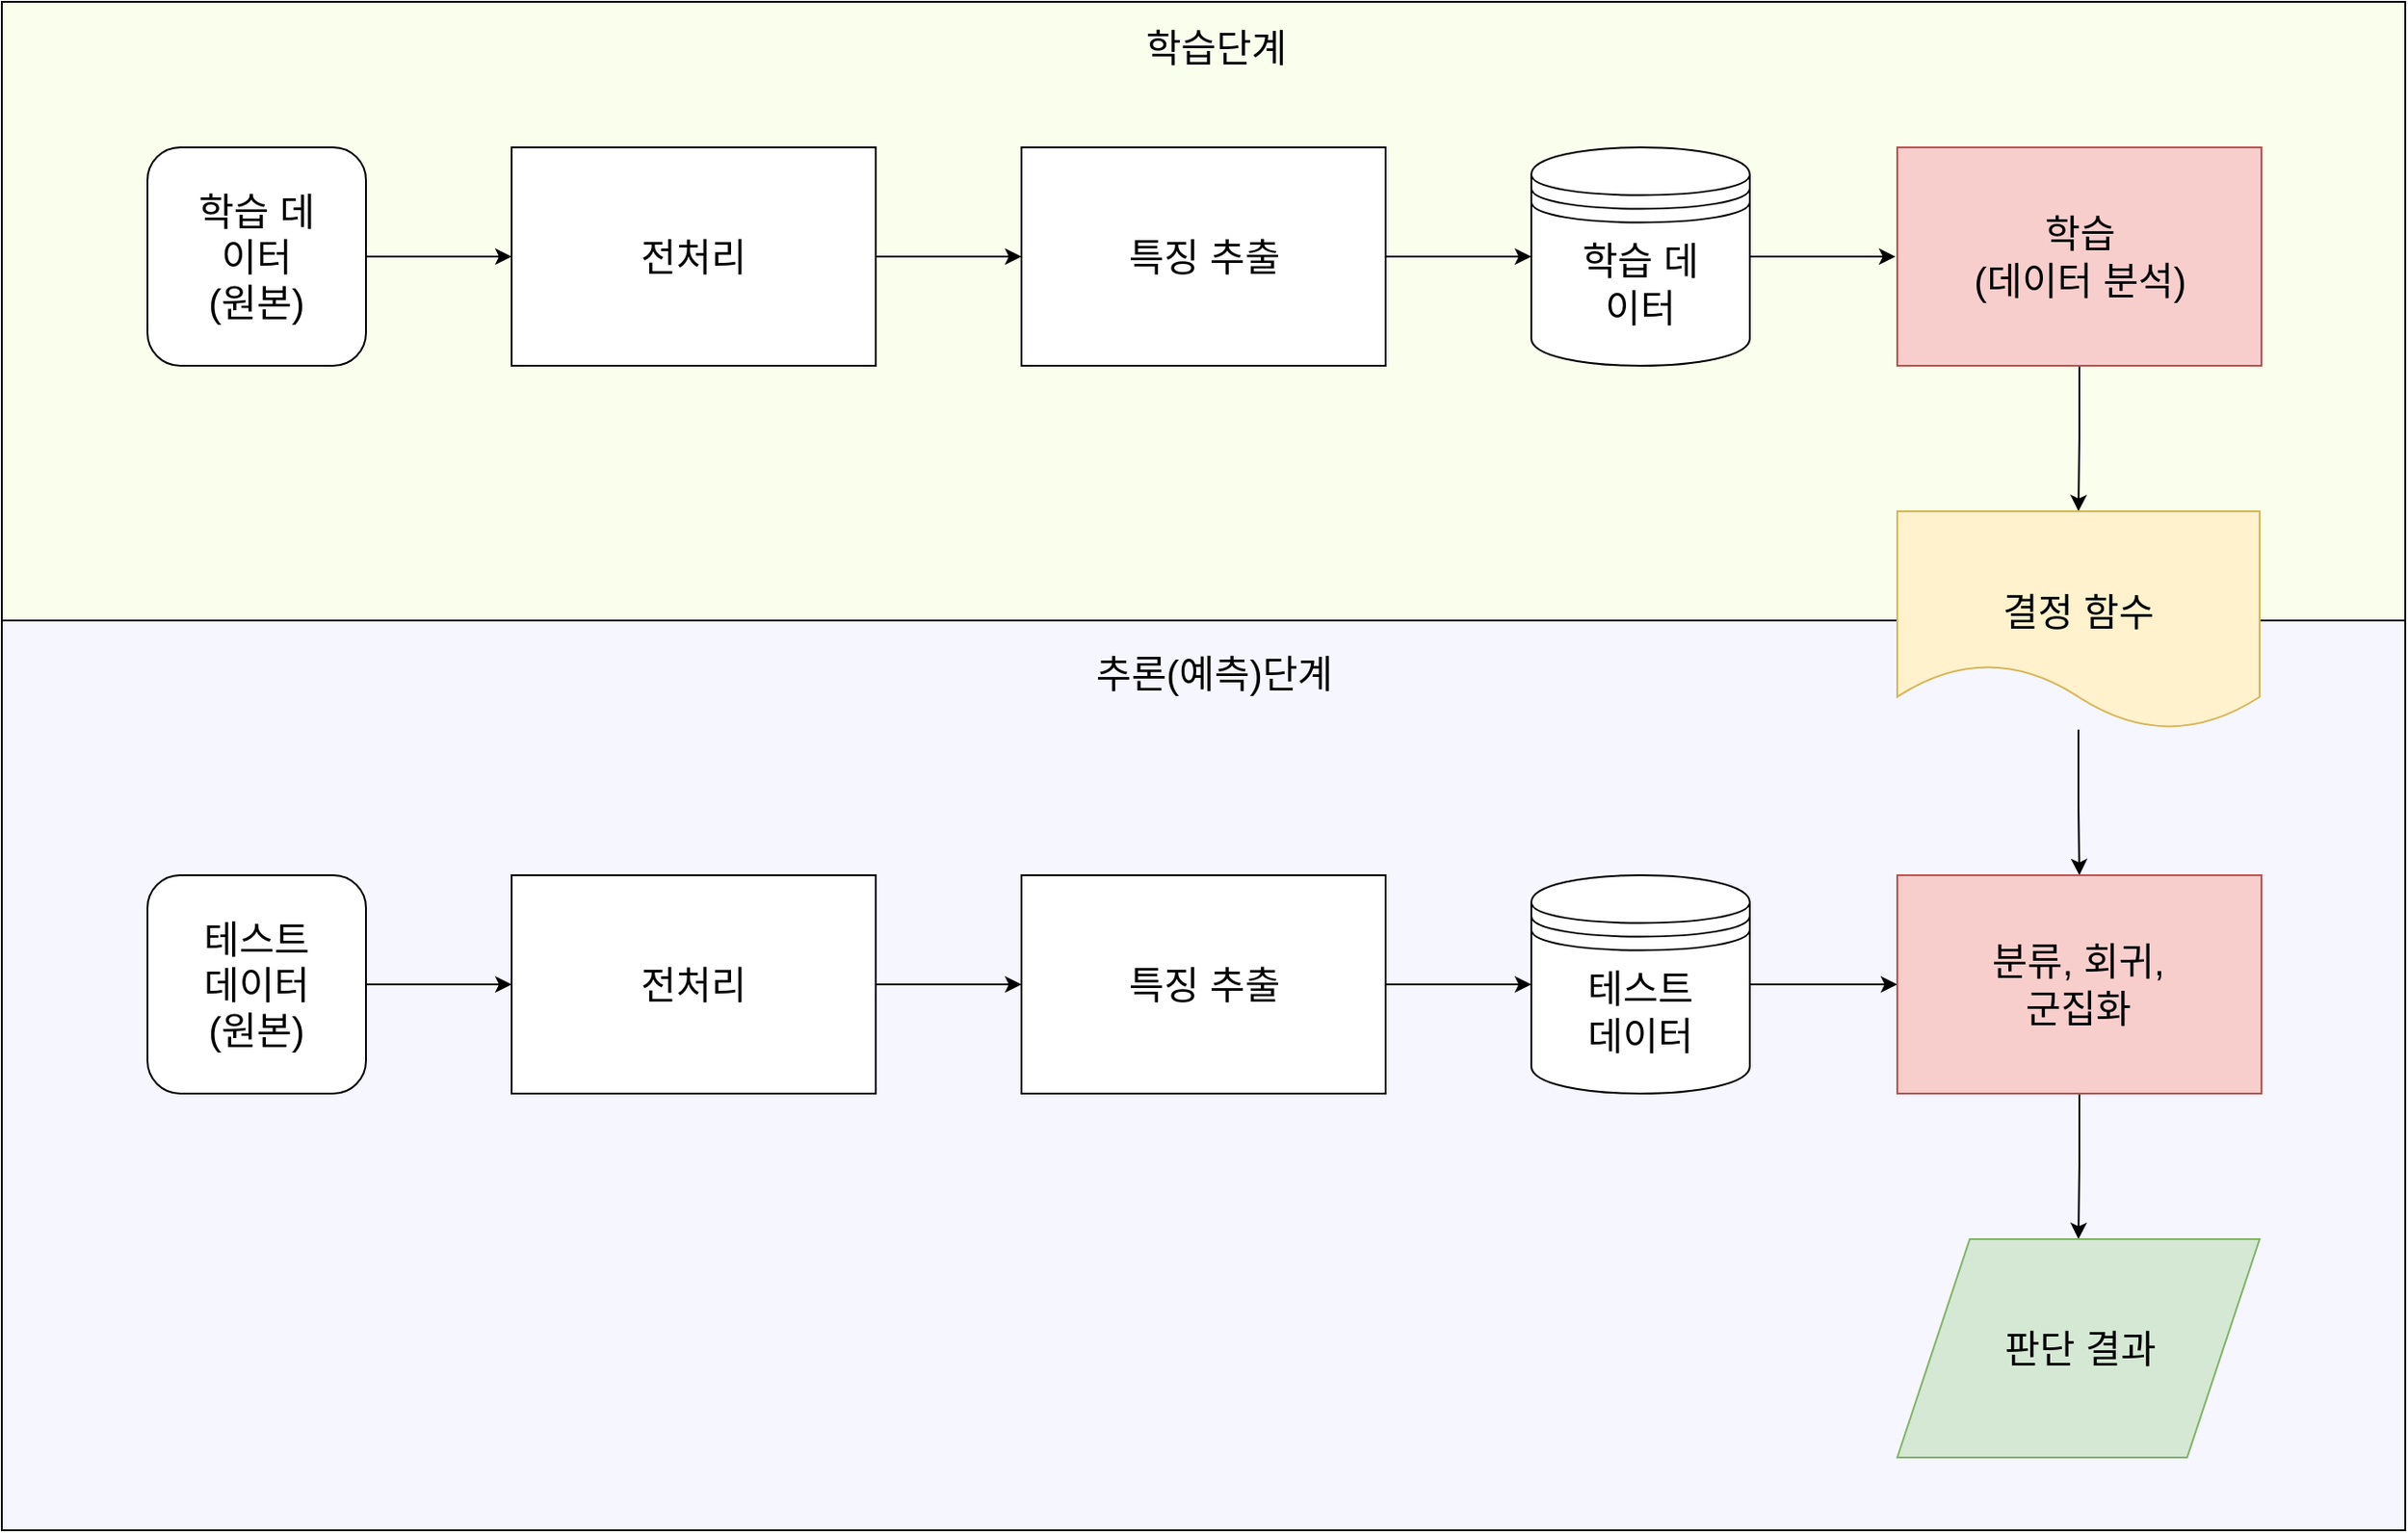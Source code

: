 <mxfile version="24.8.6">
  <diagram name="페이지-1" id="KeZ6YxqLoTRsvLdYiOI_">
    <mxGraphModel dx="1647" dy="890" grid="1" gridSize="10" guides="1" tooltips="1" connect="1" arrows="1" fold="1" page="1" pageScale="1" pageWidth="827" pageHeight="1169" math="0" shadow="0">
      <root>
        <mxCell id="0" />
        <mxCell id="1" parent="0" />
        <mxCell id="a9fjt9Ga8EviUBLG8wG8-40" value="" style="rounded=0;whiteSpace=wrap;html=1;fillColor=#f5f6ff;" vertex="1" parent="1">
          <mxGeometry y="420" width="1320" height="500" as="geometry" />
        </mxCell>
        <mxCell id="a9fjt9Ga8EviUBLG8wG8-39" value="" style="rounded=0;whiteSpace=wrap;html=1;fillColor=#FAFFED;" vertex="1" parent="1">
          <mxGeometry y="80" width="1320" height="340" as="geometry" />
        </mxCell>
        <mxCell id="a9fjt9Ga8EviUBLG8wG8-10" style="edgeStyle=orthogonalEdgeStyle;rounded=0;orthogonalLoop=1;jettySize=auto;html=1;exitX=1;exitY=0.5;exitDx=0;exitDy=0;entryX=0;entryY=0.5;entryDx=0;entryDy=0;" edge="1" parent="1" source="a9fjt9Ga8EviUBLG8wG8-2" target="a9fjt9Ga8EviUBLG8wG8-5">
          <mxGeometry relative="1" as="geometry" />
        </mxCell>
        <mxCell id="a9fjt9Ga8EviUBLG8wG8-2" value="" style="rounded=0;whiteSpace=wrap;html=1;" vertex="1" parent="1">
          <mxGeometry x="280" y="160" width="200" height="120" as="geometry" />
        </mxCell>
        <mxCell id="a9fjt9Ga8EviUBLG8wG8-9" style="edgeStyle=orthogonalEdgeStyle;rounded=0;orthogonalLoop=1;jettySize=auto;html=1;exitX=1;exitY=0.5;exitDx=0;exitDy=0;entryX=0;entryY=0.5;entryDx=0;entryDy=0;" edge="1" parent="1" source="a9fjt9Ga8EviUBLG8wG8-4" target="a9fjt9Ga8EviUBLG8wG8-2">
          <mxGeometry relative="1" as="geometry" />
        </mxCell>
        <mxCell id="a9fjt9Ga8EviUBLG8wG8-4" value="" style="rounded=1;whiteSpace=wrap;html=1;" vertex="1" parent="1">
          <mxGeometry x="80" y="160" width="120" height="120" as="geometry" />
        </mxCell>
        <mxCell id="a9fjt9Ga8EviUBLG8wG8-11" style="edgeStyle=orthogonalEdgeStyle;rounded=0;orthogonalLoop=1;jettySize=auto;html=1;exitX=1;exitY=0.5;exitDx=0;exitDy=0;entryX=0;entryY=0.5;entryDx=0;entryDy=0;" edge="1" parent="1" source="a9fjt9Ga8EviUBLG8wG8-5" target="a9fjt9Ga8EviUBLG8wG8-6">
          <mxGeometry relative="1" as="geometry" />
        </mxCell>
        <mxCell id="a9fjt9Ga8EviUBLG8wG8-5" value="" style="rounded=0;whiteSpace=wrap;html=1;" vertex="1" parent="1">
          <mxGeometry x="560" y="160" width="200" height="120" as="geometry" />
        </mxCell>
        <mxCell id="a9fjt9Ga8EviUBLG8wG8-12" style="edgeStyle=orthogonalEdgeStyle;rounded=0;orthogonalLoop=1;jettySize=auto;html=1;exitX=1;exitY=0.5;exitDx=0;exitDy=0;" edge="1" parent="1" source="a9fjt9Ga8EviUBLG8wG8-6">
          <mxGeometry relative="1" as="geometry">
            <mxPoint x="1040" y="220" as="targetPoint" />
          </mxGeometry>
        </mxCell>
        <mxCell id="a9fjt9Ga8EviUBLG8wG8-6" value="" style="shape=datastore;whiteSpace=wrap;html=1;" vertex="1" parent="1">
          <mxGeometry x="840" y="160" width="120" height="120" as="geometry" />
        </mxCell>
        <mxCell id="a9fjt9Ga8EviUBLG8wG8-13" style="edgeStyle=orthogonalEdgeStyle;rounded=0;orthogonalLoop=1;jettySize=auto;html=1;exitX=0.5;exitY=1;exitDx=0;exitDy=0;entryX=0.5;entryY=0;entryDx=0;entryDy=0;" edge="1" parent="1" source="a9fjt9Ga8EviUBLG8wG8-7" target="a9fjt9Ga8EviUBLG8wG8-8">
          <mxGeometry relative="1" as="geometry" />
        </mxCell>
        <mxCell id="a9fjt9Ga8EviUBLG8wG8-7" value="" style="rounded=0;whiteSpace=wrap;html=1;fillColor=#f8cecc;strokeColor=#b85450;" vertex="1" parent="1">
          <mxGeometry x="1041" y="160" width="200" height="120" as="geometry" />
        </mxCell>
        <mxCell id="a9fjt9Ga8EviUBLG8wG8-34" style="edgeStyle=orthogonalEdgeStyle;rounded=0;orthogonalLoop=1;jettySize=auto;html=1;entryX=0.5;entryY=0;entryDx=0;entryDy=0;" edge="1" parent="1" source="a9fjt9Ga8EviUBLG8wG8-8" target="a9fjt9Ga8EviUBLG8wG8-31">
          <mxGeometry relative="1" as="geometry" />
        </mxCell>
        <mxCell id="a9fjt9Ga8EviUBLG8wG8-8" value="" style="shape=document;whiteSpace=wrap;html=1;boundedLbl=1;dashed=0;flipH=1;fillColor=#fff2cc;strokeColor=#d6b656;" vertex="1" parent="1">
          <mxGeometry x="1041" y="360" width="199" height="120" as="geometry" />
        </mxCell>
        <mxCell id="a9fjt9Ga8EviUBLG8wG8-14" value="&lt;font style=&quot;font-size: 21px;&quot;&gt;학습 데이터&lt;/font&gt;&lt;div&gt;&lt;font style=&quot;font-size: 21px;&quot;&gt;(원본)&lt;/font&gt;&lt;/div&gt;" style="text;strokeColor=none;align=center;fillColor=none;html=1;verticalAlign=middle;whiteSpace=wrap;rounded=0;" vertex="1" parent="1">
          <mxGeometry x="105" y="182.5" width="70" height="75" as="geometry" />
        </mxCell>
        <mxCell id="a9fjt9Ga8EviUBLG8wG8-15" value="&lt;font style=&quot;font-size: 21px;&quot;&gt;전처리&lt;/font&gt;" style="text;strokeColor=none;align=center;fillColor=none;html=1;verticalAlign=middle;whiteSpace=wrap;rounded=0;" vertex="1" parent="1">
          <mxGeometry x="345" y="205" width="70" height="30" as="geometry" />
        </mxCell>
        <mxCell id="a9fjt9Ga8EviUBLG8wG8-16" value="&lt;font style=&quot;font-size: 21px;&quot;&gt;특징 추출&lt;/font&gt;" style="text;strokeColor=none;align=center;fillColor=none;html=1;verticalAlign=middle;whiteSpace=wrap;rounded=0;" vertex="1" parent="1">
          <mxGeometry x="612.5" y="205" width="95" height="30" as="geometry" />
        </mxCell>
        <mxCell id="a9fjt9Ga8EviUBLG8wG8-17" value="&lt;font style=&quot;font-size: 21px;&quot;&gt;학습 데이터&lt;/font&gt;" style="text;strokeColor=none;align=center;fillColor=none;html=1;verticalAlign=middle;whiteSpace=wrap;rounded=0;" vertex="1" parent="1">
          <mxGeometry x="866.25" y="220" width="67.5" height="30" as="geometry" />
        </mxCell>
        <mxCell id="a9fjt9Ga8EviUBLG8wG8-18" value="&lt;font style=&quot;font-size: 21px;&quot;&gt;학습&lt;/font&gt;&lt;div&gt;&lt;font style=&quot;font-size: 21px;&quot;&gt;(데이터 분석)&lt;/font&gt;&lt;/div&gt;" style="text;strokeColor=none;align=center;fillColor=none;html=1;verticalAlign=middle;whiteSpace=wrap;rounded=0;" vertex="1" parent="1">
          <mxGeometry x="1064.63" y="205" width="152.75" height="30" as="geometry" />
        </mxCell>
        <mxCell id="a9fjt9Ga8EviUBLG8wG8-19" value="&lt;span style=&quot;font-size: 21px;&quot;&gt;결정 함수&lt;/span&gt;" style="text;strokeColor=none;align=center;fillColor=none;html=1;verticalAlign=middle;whiteSpace=wrap;rounded=0;" vertex="1" parent="1">
          <mxGeometry x="1064.12" y="400" width="152.75" height="30" as="geometry" />
        </mxCell>
        <mxCell id="a9fjt9Ga8EviUBLG8wG8-20" style="edgeStyle=orthogonalEdgeStyle;rounded=0;orthogonalLoop=1;jettySize=auto;html=1;exitX=1;exitY=0.5;exitDx=0;exitDy=0;entryX=0;entryY=0.5;entryDx=0;entryDy=0;" edge="1" parent="1" source="a9fjt9Ga8EviUBLG8wG8-21" target="a9fjt9Ga8EviUBLG8wG8-25">
          <mxGeometry relative="1" as="geometry" />
        </mxCell>
        <mxCell id="a9fjt9Ga8EviUBLG8wG8-21" value="" style="rounded=0;whiteSpace=wrap;html=1;" vertex="1" parent="1">
          <mxGeometry x="280" y="560" width="200" height="120" as="geometry" />
        </mxCell>
        <mxCell id="a9fjt9Ga8EviUBLG8wG8-22" style="edgeStyle=orthogonalEdgeStyle;rounded=0;orthogonalLoop=1;jettySize=auto;html=1;exitX=1;exitY=0.5;exitDx=0;exitDy=0;entryX=0;entryY=0.5;entryDx=0;entryDy=0;" edge="1" parent="1" source="a9fjt9Ga8EviUBLG8wG8-23" target="a9fjt9Ga8EviUBLG8wG8-21">
          <mxGeometry relative="1" as="geometry" />
        </mxCell>
        <mxCell id="a9fjt9Ga8EviUBLG8wG8-23" value="" style="rounded=1;whiteSpace=wrap;html=1;" vertex="1" parent="1">
          <mxGeometry x="80" y="560" width="120" height="120" as="geometry" />
        </mxCell>
        <mxCell id="a9fjt9Ga8EviUBLG8wG8-24" style="edgeStyle=orthogonalEdgeStyle;rounded=0;orthogonalLoop=1;jettySize=auto;html=1;exitX=1;exitY=0.5;exitDx=0;exitDy=0;entryX=0;entryY=0.5;entryDx=0;entryDy=0;" edge="1" parent="1" source="a9fjt9Ga8EviUBLG8wG8-25" target="a9fjt9Ga8EviUBLG8wG8-26">
          <mxGeometry relative="1" as="geometry" />
        </mxCell>
        <mxCell id="a9fjt9Ga8EviUBLG8wG8-25" value="" style="rounded=0;whiteSpace=wrap;html=1;" vertex="1" parent="1">
          <mxGeometry x="560" y="560" width="200" height="120" as="geometry" />
        </mxCell>
        <mxCell id="a9fjt9Ga8EviUBLG8wG8-35" style="edgeStyle=orthogonalEdgeStyle;rounded=0;orthogonalLoop=1;jettySize=auto;html=1;exitX=1;exitY=0.5;exitDx=0;exitDy=0;entryX=0;entryY=0.5;entryDx=0;entryDy=0;" edge="1" parent="1" source="a9fjt9Ga8EviUBLG8wG8-26" target="a9fjt9Ga8EviUBLG8wG8-31">
          <mxGeometry relative="1" as="geometry" />
        </mxCell>
        <mxCell id="a9fjt9Ga8EviUBLG8wG8-26" value="" style="shape=datastore;whiteSpace=wrap;html=1;" vertex="1" parent="1">
          <mxGeometry x="840" y="560" width="120" height="120" as="geometry" />
        </mxCell>
        <mxCell id="a9fjt9Ga8EviUBLG8wG8-27" value="&lt;font style=&quot;font-size: 21px;&quot;&gt;테스트 데이터&lt;/font&gt;&lt;div&gt;&lt;font style=&quot;font-size: 21px;&quot;&gt;(원본)&lt;/font&gt;&lt;/div&gt;" style="text;strokeColor=none;align=center;fillColor=none;html=1;verticalAlign=middle;whiteSpace=wrap;rounded=0;" vertex="1" parent="1">
          <mxGeometry x="105" y="582.5" width="70" height="75" as="geometry" />
        </mxCell>
        <mxCell id="a9fjt9Ga8EviUBLG8wG8-28" value="&lt;font style=&quot;font-size: 21px;&quot;&gt;전처리&lt;/font&gt;" style="text;strokeColor=none;align=center;fillColor=none;html=1;verticalAlign=middle;whiteSpace=wrap;rounded=0;" vertex="1" parent="1">
          <mxGeometry x="345" y="605" width="70" height="30" as="geometry" />
        </mxCell>
        <mxCell id="a9fjt9Ga8EviUBLG8wG8-29" value="&lt;font style=&quot;font-size: 21px;&quot;&gt;특징 추출&lt;/font&gt;" style="text;strokeColor=none;align=center;fillColor=none;html=1;verticalAlign=middle;whiteSpace=wrap;rounded=0;" vertex="1" parent="1">
          <mxGeometry x="612.5" y="605" width="95" height="30" as="geometry" />
        </mxCell>
        <mxCell id="a9fjt9Ga8EviUBLG8wG8-30" value="&lt;font style=&quot;font-size: 21px;&quot;&gt;테스트&lt;/font&gt;&lt;div&gt;&lt;font style=&quot;font-size: 21px;&quot;&gt;데이터&lt;/font&gt;&lt;/div&gt;" style="text;strokeColor=none;align=center;fillColor=none;html=1;verticalAlign=middle;whiteSpace=wrap;rounded=0;" vertex="1" parent="1">
          <mxGeometry x="866.25" y="620" width="67.5" height="30" as="geometry" />
        </mxCell>
        <mxCell id="a9fjt9Ga8EviUBLG8wG8-38" style="edgeStyle=orthogonalEdgeStyle;rounded=0;orthogonalLoop=1;jettySize=auto;html=1;exitX=0.5;exitY=1;exitDx=0;exitDy=0;entryX=0.5;entryY=0;entryDx=0;entryDy=0;" edge="1" parent="1" source="a9fjt9Ga8EviUBLG8wG8-31" target="a9fjt9Ga8EviUBLG8wG8-36">
          <mxGeometry relative="1" as="geometry" />
        </mxCell>
        <mxCell id="a9fjt9Ga8EviUBLG8wG8-31" value="" style="rounded=0;whiteSpace=wrap;html=1;fillColor=#f8cecc;strokeColor=#b85450;" vertex="1" parent="1">
          <mxGeometry x="1041.01" y="560" width="200" height="120" as="geometry" />
        </mxCell>
        <mxCell id="a9fjt9Ga8EviUBLG8wG8-32" value="&lt;span style=&quot;font-size: 21px;&quot;&gt;분류, 회귀,&lt;/span&gt;&lt;div&gt;&lt;span style=&quot;font-size: 21px;&quot;&gt;군집화&lt;/span&gt;&lt;/div&gt;" style="text;strokeColor=none;align=center;fillColor=none;html=1;verticalAlign=middle;whiteSpace=wrap;rounded=0;" vertex="1" parent="1">
          <mxGeometry x="1064.12" y="605" width="152.75" height="30" as="geometry" />
        </mxCell>
        <mxCell id="a9fjt9Ga8EviUBLG8wG8-36" value="" style="shape=parallelogram;perimeter=parallelogramPerimeter;whiteSpace=wrap;html=1;dashed=0;fillColor=#d5e8d4;strokeColor=#82b366;" vertex="1" parent="1">
          <mxGeometry x="1041" y="760" width="199" height="120" as="geometry" />
        </mxCell>
        <mxCell id="a9fjt9Ga8EviUBLG8wG8-37" value="&lt;span style=&quot;font-size: 21px;&quot;&gt;판단 결과&lt;/span&gt;" style="text;strokeColor=none;align=center;fillColor=none;html=1;verticalAlign=middle;whiteSpace=wrap;rounded=0;" vertex="1" parent="1">
          <mxGeometry x="1064.64" y="805" width="152.75" height="30" as="geometry" />
        </mxCell>
        <mxCell id="a9fjt9Ga8EviUBLG8wG8-41" style="edgeStyle=orthogonalEdgeStyle;rounded=0;orthogonalLoop=1;jettySize=auto;html=1;exitX=0.5;exitY=1;exitDx=0;exitDy=0;" edge="1" parent="1" source="a9fjt9Ga8EviUBLG8wG8-39" target="a9fjt9Ga8EviUBLG8wG8-39">
          <mxGeometry relative="1" as="geometry" />
        </mxCell>
        <mxCell id="a9fjt9Ga8EviUBLG8wG8-42" value="&lt;font style=&quot;font-size: 21px;&quot;&gt;학습단계&lt;/font&gt;" style="text;strokeColor=none;align=center;fillColor=none;html=1;verticalAlign=middle;whiteSpace=wrap;rounded=0;" vertex="1" parent="1">
          <mxGeometry x="612.5" y="90" width="107.5" height="30" as="geometry" />
        </mxCell>
        <mxCell id="a9fjt9Ga8EviUBLG8wG8-43" value="&lt;font style=&quot;font-size: 21px;&quot;&gt;추론(예측)단계&lt;/font&gt;" style="text;strokeColor=none;align=center;fillColor=none;html=1;verticalAlign=middle;whiteSpace=wrap;rounded=0;" vertex="1" parent="1">
          <mxGeometry x="586.25" y="434" width="160" height="30" as="geometry" />
        </mxCell>
      </root>
    </mxGraphModel>
  </diagram>
</mxfile>
